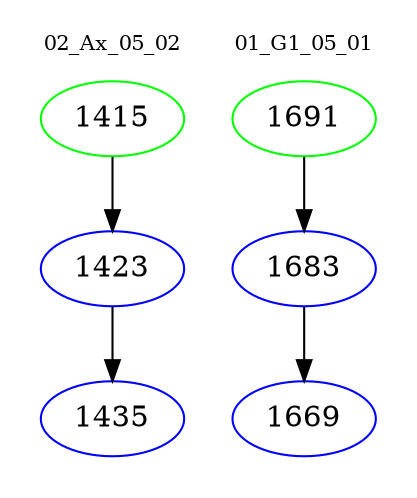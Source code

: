 digraph{
subgraph cluster_0 {
color = white
label = "02_Ax_05_02";
fontsize=10;
T0_1415 [label="1415", color="green"]
T0_1415 -> T0_1423 [color="black"]
T0_1423 [label="1423", color="blue"]
T0_1423 -> T0_1435 [color="black"]
T0_1435 [label="1435", color="blue"]
}
subgraph cluster_1 {
color = white
label = "01_G1_05_01";
fontsize=10;
T1_1691 [label="1691", color="green"]
T1_1691 -> T1_1683 [color="black"]
T1_1683 [label="1683", color="blue"]
T1_1683 -> T1_1669 [color="black"]
T1_1669 [label="1669", color="blue"]
}
}

